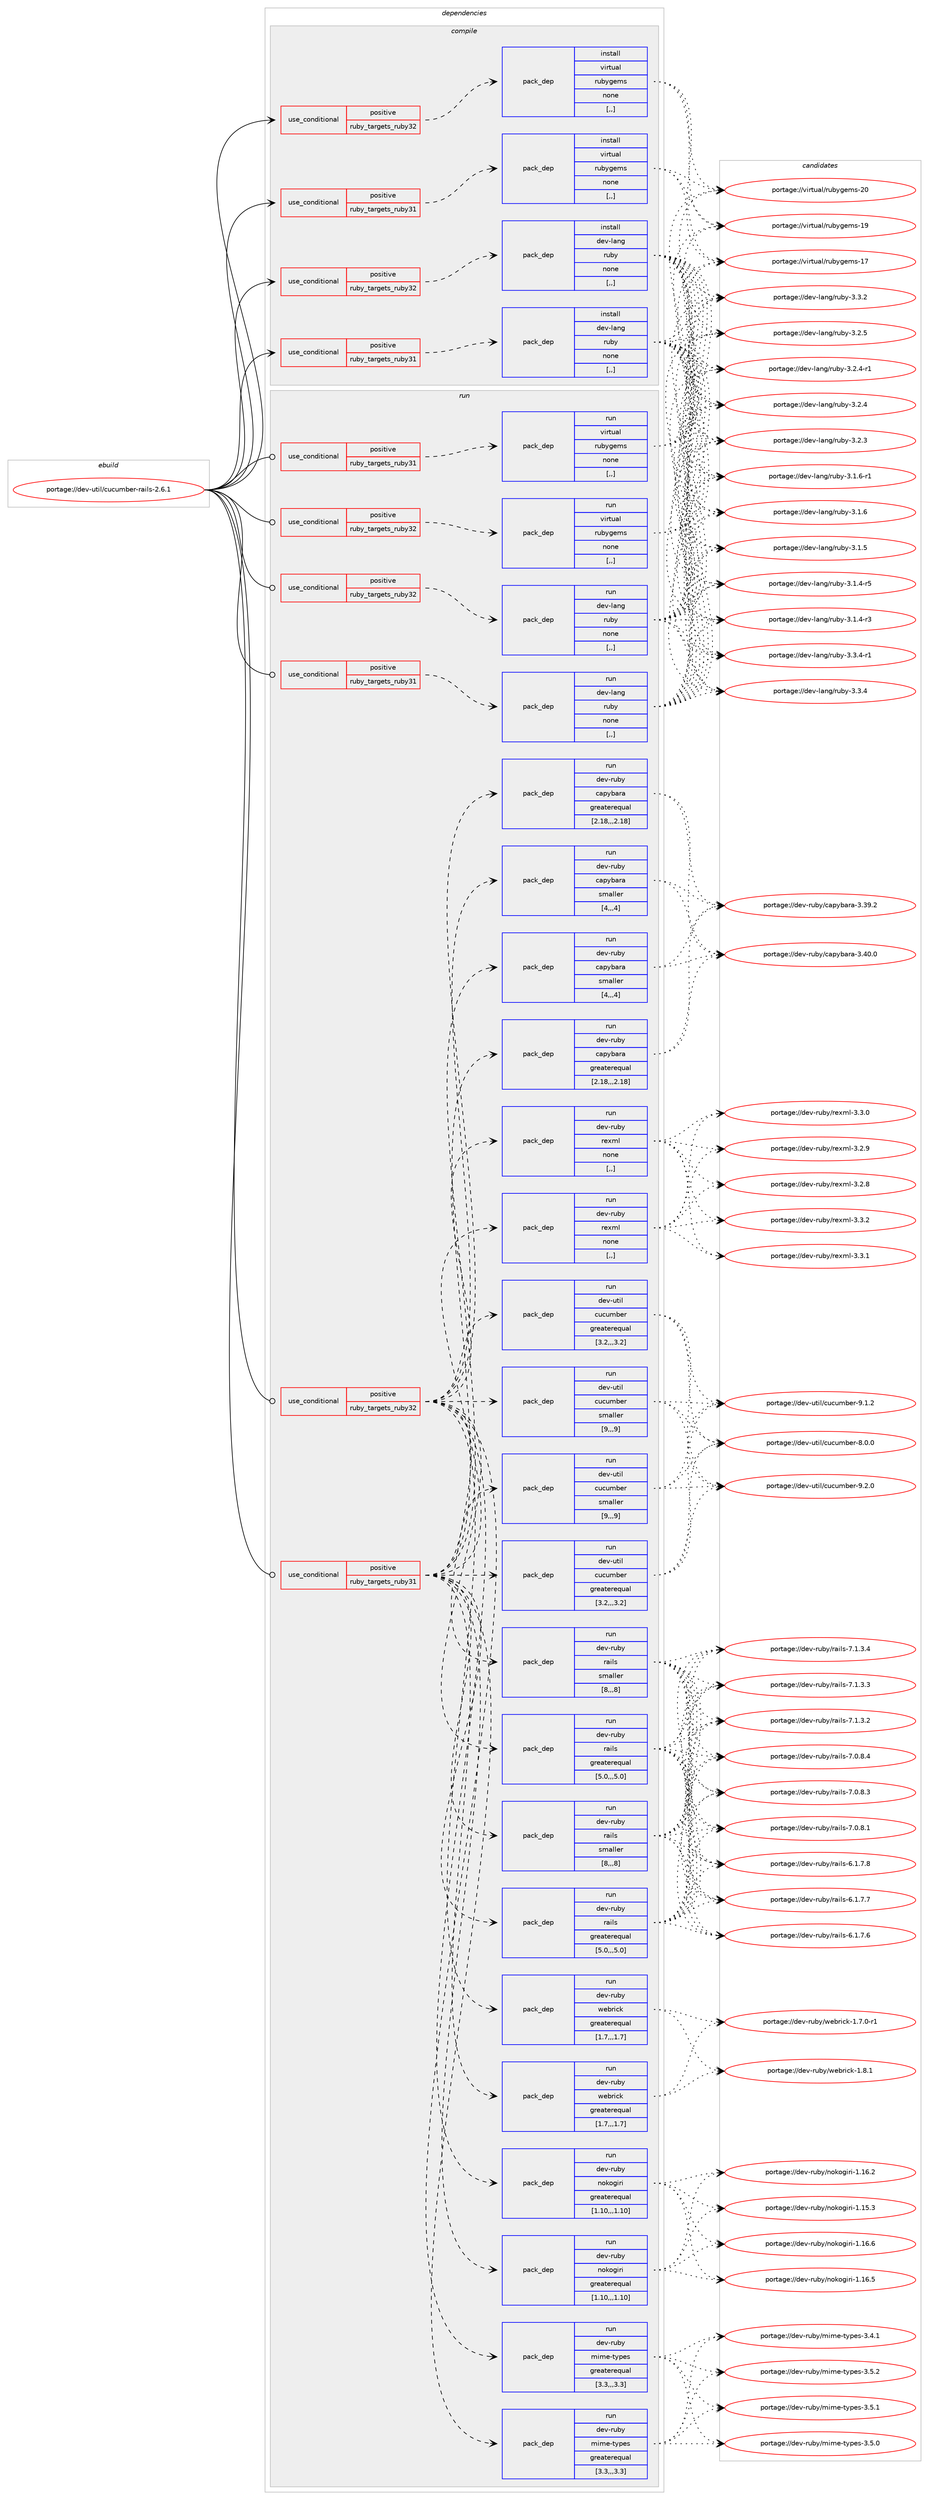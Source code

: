 digraph prolog {

# *************
# Graph options
# *************

newrank=true;
concentrate=true;
compound=true;
graph [rankdir=LR,fontname=Helvetica,fontsize=10,ranksep=1.5];#, ranksep=2.5, nodesep=0.2];
edge  [arrowhead=vee];
node  [fontname=Helvetica,fontsize=10];

# **********
# The ebuild
# **********

subgraph cluster_leftcol {
color=gray;
label=<<i>ebuild</i>>;
id [label="portage://dev-util/cucumber-rails-2.6.1", color=red, width=4, href="../dev-util/cucumber-rails-2.6.1.svg"];
}

# ****************
# The dependencies
# ****************

subgraph cluster_midcol {
color=gray;
label=<<i>dependencies</i>>;
subgraph cluster_compile {
fillcolor="#eeeeee";
style=filled;
label=<<i>compile</i>>;
subgraph cond60062 {
dependency213295 [label=<<TABLE BORDER="0" CELLBORDER="1" CELLSPACING="0" CELLPADDING="4"><TR><TD ROWSPAN="3" CELLPADDING="10">use_conditional</TD></TR><TR><TD>positive</TD></TR><TR><TD>ruby_targets_ruby31</TD></TR></TABLE>>, shape=none, color=red];
subgraph pack151834 {
dependency213296 [label=<<TABLE BORDER="0" CELLBORDER="1" CELLSPACING="0" CELLPADDING="4" WIDTH="220"><TR><TD ROWSPAN="6" CELLPADDING="30">pack_dep</TD></TR><TR><TD WIDTH="110">install</TD></TR><TR><TD>dev-lang</TD></TR><TR><TD>ruby</TD></TR><TR><TD>none</TD></TR><TR><TD>[,,]</TD></TR></TABLE>>, shape=none, color=blue];
}
dependency213295:e -> dependency213296:w [weight=20,style="dashed",arrowhead="vee"];
}
id:e -> dependency213295:w [weight=20,style="solid",arrowhead="vee"];
subgraph cond60063 {
dependency213297 [label=<<TABLE BORDER="0" CELLBORDER="1" CELLSPACING="0" CELLPADDING="4"><TR><TD ROWSPAN="3" CELLPADDING="10">use_conditional</TD></TR><TR><TD>positive</TD></TR><TR><TD>ruby_targets_ruby31</TD></TR></TABLE>>, shape=none, color=red];
subgraph pack151835 {
dependency213298 [label=<<TABLE BORDER="0" CELLBORDER="1" CELLSPACING="0" CELLPADDING="4" WIDTH="220"><TR><TD ROWSPAN="6" CELLPADDING="30">pack_dep</TD></TR><TR><TD WIDTH="110">install</TD></TR><TR><TD>virtual</TD></TR><TR><TD>rubygems</TD></TR><TR><TD>none</TD></TR><TR><TD>[,,]</TD></TR></TABLE>>, shape=none, color=blue];
}
dependency213297:e -> dependency213298:w [weight=20,style="dashed",arrowhead="vee"];
}
id:e -> dependency213297:w [weight=20,style="solid",arrowhead="vee"];
subgraph cond60064 {
dependency213299 [label=<<TABLE BORDER="0" CELLBORDER="1" CELLSPACING="0" CELLPADDING="4"><TR><TD ROWSPAN="3" CELLPADDING="10">use_conditional</TD></TR><TR><TD>positive</TD></TR><TR><TD>ruby_targets_ruby32</TD></TR></TABLE>>, shape=none, color=red];
subgraph pack151836 {
dependency213300 [label=<<TABLE BORDER="0" CELLBORDER="1" CELLSPACING="0" CELLPADDING="4" WIDTH="220"><TR><TD ROWSPAN="6" CELLPADDING="30">pack_dep</TD></TR><TR><TD WIDTH="110">install</TD></TR><TR><TD>dev-lang</TD></TR><TR><TD>ruby</TD></TR><TR><TD>none</TD></TR><TR><TD>[,,]</TD></TR></TABLE>>, shape=none, color=blue];
}
dependency213299:e -> dependency213300:w [weight=20,style="dashed",arrowhead="vee"];
}
id:e -> dependency213299:w [weight=20,style="solid",arrowhead="vee"];
subgraph cond60065 {
dependency213301 [label=<<TABLE BORDER="0" CELLBORDER="1" CELLSPACING="0" CELLPADDING="4"><TR><TD ROWSPAN="3" CELLPADDING="10">use_conditional</TD></TR><TR><TD>positive</TD></TR><TR><TD>ruby_targets_ruby32</TD></TR></TABLE>>, shape=none, color=red];
subgraph pack151837 {
dependency213302 [label=<<TABLE BORDER="0" CELLBORDER="1" CELLSPACING="0" CELLPADDING="4" WIDTH="220"><TR><TD ROWSPAN="6" CELLPADDING="30">pack_dep</TD></TR><TR><TD WIDTH="110">install</TD></TR><TR><TD>virtual</TD></TR><TR><TD>rubygems</TD></TR><TR><TD>none</TD></TR><TR><TD>[,,]</TD></TR></TABLE>>, shape=none, color=blue];
}
dependency213301:e -> dependency213302:w [weight=20,style="dashed",arrowhead="vee"];
}
id:e -> dependency213301:w [weight=20,style="solid",arrowhead="vee"];
}
subgraph cluster_compileandrun {
fillcolor="#eeeeee";
style=filled;
label=<<i>compile and run</i>>;
}
subgraph cluster_run {
fillcolor="#eeeeee";
style=filled;
label=<<i>run</i>>;
subgraph cond60066 {
dependency213303 [label=<<TABLE BORDER="0" CELLBORDER="1" CELLSPACING="0" CELLPADDING="4"><TR><TD ROWSPAN="3" CELLPADDING="10">use_conditional</TD></TR><TR><TD>positive</TD></TR><TR><TD>ruby_targets_ruby31</TD></TR></TABLE>>, shape=none, color=red];
subgraph pack151838 {
dependency213304 [label=<<TABLE BORDER="0" CELLBORDER="1" CELLSPACING="0" CELLPADDING="4" WIDTH="220"><TR><TD ROWSPAN="6" CELLPADDING="30">pack_dep</TD></TR><TR><TD WIDTH="110">run</TD></TR><TR><TD>dev-lang</TD></TR><TR><TD>ruby</TD></TR><TR><TD>none</TD></TR><TR><TD>[,,]</TD></TR></TABLE>>, shape=none, color=blue];
}
dependency213303:e -> dependency213304:w [weight=20,style="dashed",arrowhead="vee"];
}
id:e -> dependency213303:w [weight=20,style="solid",arrowhead="odot"];
subgraph cond60067 {
dependency213305 [label=<<TABLE BORDER="0" CELLBORDER="1" CELLSPACING="0" CELLPADDING="4"><TR><TD ROWSPAN="3" CELLPADDING="10">use_conditional</TD></TR><TR><TD>positive</TD></TR><TR><TD>ruby_targets_ruby31</TD></TR></TABLE>>, shape=none, color=red];
subgraph pack151839 {
dependency213306 [label=<<TABLE BORDER="0" CELLBORDER="1" CELLSPACING="0" CELLPADDING="4" WIDTH="220"><TR><TD ROWSPAN="6" CELLPADDING="30">pack_dep</TD></TR><TR><TD WIDTH="110">run</TD></TR><TR><TD>dev-ruby</TD></TR><TR><TD>capybara</TD></TR><TR><TD>greaterequal</TD></TR><TR><TD>[2.18,,,2.18]</TD></TR></TABLE>>, shape=none, color=blue];
}
dependency213305:e -> dependency213306:w [weight=20,style="dashed",arrowhead="vee"];
subgraph pack151840 {
dependency213307 [label=<<TABLE BORDER="0" CELLBORDER="1" CELLSPACING="0" CELLPADDING="4" WIDTH="220"><TR><TD ROWSPAN="6" CELLPADDING="30">pack_dep</TD></TR><TR><TD WIDTH="110">run</TD></TR><TR><TD>dev-ruby</TD></TR><TR><TD>capybara</TD></TR><TR><TD>smaller</TD></TR><TR><TD>[4,,,4]</TD></TR></TABLE>>, shape=none, color=blue];
}
dependency213305:e -> dependency213307:w [weight=20,style="dashed",arrowhead="vee"];
subgraph pack151841 {
dependency213308 [label=<<TABLE BORDER="0" CELLBORDER="1" CELLSPACING="0" CELLPADDING="4" WIDTH="220"><TR><TD ROWSPAN="6" CELLPADDING="30">pack_dep</TD></TR><TR><TD WIDTH="110">run</TD></TR><TR><TD>dev-util</TD></TR><TR><TD>cucumber</TD></TR><TR><TD>greaterequal</TD></TR><TR><TD>[3.2,,,3.2]</TD></TR></TABLE>>, shape=none, color=blue];
}
dependency213305:e -> dependency213308:w [weight=20,style="dashed",arrowhead="vee"];
subgraph pack151842 {
dependency213309 [label=<<TABLE BORDER="0" CELLBORDER="1" CELLSPACING="0" CELLPADDING="4" WIDTH="220"><TR><TD ROWSPAN="6" CELLPADDING="30">pack_dep</TD></TR><TR><TD WIDTH="110">run</TD></TR><TR><TD>dev-util</TD></TR><TR><TD>cucumber</TD></TR><TR><TD>smaller</TD></TR><TR><TD>[9,,,9]</TD></TR></TABLE>>, shape=none, color=blue];
}
dependency213305:e -> dependency213309:w [weight=20,style="dashed",arrowhead="vee"];
subgraph pack151843 {
dependency213310 [label=<<TABLE BORDER="0" CELLBORDER="1" CELLSPACING="0" CELLPADDING="4" WIDTH="220"><TR><TD ROWSPAN="6" CELLPADDING="30">pack_dep</TD></TR><TR><TD WIDTH="110">run</TD></TR><TR><TD>dev-ruby</TD></TR><TR><TD>mime-types</TD></TR><TR><TD>greaterequal</TD></TR><TR><TD>[3.3,,,3.3]</TD></TR></TABLE>>, shape=none, color=blue];
}
dependency213305:e -> dependency213310:w [weight=20,style="dashed",arrowhead="vee"];
subgraph pack151844 {
dependency213311 [label=<<TABLE BORDER="0" CELLBORDER="1" CELLSPACING="0" CELLPADDING="4" WIDTH="220"><TR><TD ROWSPAN="6" CELLPADDING="30">pack_dep</TD></TR><TR><TD WIDTH="110">run</TD></TR><TR><TD>dev-ruby</TD></TR><TR><TD>nokogiri</TD></TR><TR><TD>greaterequal</TD></TR><TR><TD>[1.10,,,1.10]</TD></TR></TABLE>>, shape=none, color=blue];
}
dependency213305:e -> dependency213311:w [weight=20,style="dashed",arrowhead="vee"];
subgraph pack151845 {
dependency213312 [label=<<TABLE BORDER="0" CELLBORDER="1" CELLSPACING="0" CELLPADDING="4" WIDTH="220"><TR><TD ROWSPAN="6" CELLPADDING="30">pack_dep</TD></TR><TR><TD WIDTH="110">run</TD></TR><TR><TD>dev-ruby</TD></TR><TR><TD>rails</TD></TR><TR><TD>greaterequal</TD></TR><TR><TD>[5.0,,,5.0]</TD></TR></TABLE>>, shape=none, color=blue];
}
dependency213305:e -> dependency213312:w [weight=20,style="dashed",arrowhead="vee"];
subgraph pack151846 {
dependency213313 [label=<<TABLE BORDER="0" CELLBORDER="1" CELLSPACING="0" CELLPADDING="4" WIDTH="220"><TR><TD ROWSPAN="6" CELLPADDING="30">pack_dep</TD></TR><TR><TD WIDTH="110">run</TD></TR><TR><TD>dev-ruby</TD></TR><TR><TD>rails</TD></TR><TR><TD>smaller</TD></TR><TR><TD>[8,,,8]</TD></TR></TABLE>>, shape=none, color=blue];
}
dependency213305:e -> dependency213313:w [weight=20,style="dashed",arrowhead="vee"];
subgraph pack151847 {
dependency213314 [label=<<TABLE BORDER="0" CELLBORDER="1" CELLSPACING="0" CELLPADDING="4" WIDTH="220"><TR><TD ROWSPAN="6" CELLPADDING="30">pack_dep</TD></TR><TR><TD WIDTH="110">run</TD></TR><TR><TD>dev-ruby</TD></TR><TR><TD>rexml</TD></TR><TR><TD>none</TD></TR><TR><TD>[,,]</TD></TR></TABLE>>, shape=none, color=blue];
}
dependency213305:e -> dependency213314:w [weight=20,style="dashed",arrowhead="vee"];
subgraph pack151848 {
dependency213315 [label=<<TABLE BORDER="0" CELLBORDER="1" CELLSPACING="0" CELLPADDING="4" WIDTH="220"><TR><TD ROWSPAN="6" CELLPADDING="30">pack_dep</TD></TR><TR><TD WIDTH="110">run</TD></TR><TR><TD>dev-ruby</TD></TR><TR><TD>webrick</TD></TR><TR><TD>greaterequal</TD></TR><TR><TD>[1.7,,,1.7]</TD></TR></TABLE>>, shape=none, color=blue];
}
dependency213305:e -> dependency213315:w [weight=20,style="dashed",arrowhead="vee"];
}
id:e -> dependency213305:w [weight=20,style="solid",arrowhead="odot"];
subgraph cond60068 {
dependency213316 [label=<<TABLE BORDER="0" CELLBORDER="1" CELLSPACING="0" CELLPADDING="4"><TR><TD ROWSPAN="3" CELLPADDING="10">use_conditional</TD></TR><TR><TD>positive</TD></TR><TR><TD>ruby_targets_ruby31</TD></TR></TABLE>>, shape=none, color=red];
subgraph pack151849 {
dependency213317 [label=<<TABLE BORDER="0" CELLBORDER="1" CELLSPACING="0" CELLPADDING="4" WIDTH="220"><TR><TD ROWSPAN="6" CELLPADDING="30">pack_dep</TD></TR><TR><TD WIDTH="110">run</TD></TR><TR><TD>virtual</TD></TR><TR><TD>rubygems</TD></TR><TR><TD>none</TD></TR><TR><TD>[,,]</TD></TR></TABLE>>, shape=none, color=blue];
}
dependency213316:e -> dependency213317:w [weight=20,style="dashed",arrowhead="vee"];
}
id:e -> dependency213316:w [weight=20,style="solid",arrowhead="odot"];
subgraph cond60069 {
dependency213318 [label=<<TABLE BORDER="0" CELLBORDER="1" CELLSPACING="0" CELLPADDING="4"><TR><TD ROWSPAN="3" CELLPADDING="10">use_conditional</TD></TR><TR><TD>positive</TD></TR><TR><TD>ruby_targets_ruby32</TD></TR></TABLE>>, shape=none, color=red];
subgraph pack151850 {
dependency213319 [label=<<TABLE BORDER="0" CELLBORDER="1" CELLSPACING="0" CELLPADDING="4" WIDTH="220"><TR><TD ROWSPAN="6" CELLPADDING="30">pack_dep</TD></TR><TR><TD WIDTH="110">run</TD></TR><TR><TD>dev-lang</TD></TR><TR><TD>ruby</TD></TR><TR><TD>none</TD></TR><TR><TD>[,,]</TD></TR></TABLE>>, shape=none, color=blue];
}
dependency213318:e -> dependency213319:w [weight=20,style="dashed",arrowhead="vee"];
}
id:e -> dependency213318:w [weight=20,style="solid",arrowhead="odot"];
subgraph cond60070 {
dependency213320 [label=<<TABLE BORDER="0" CELLBORDER="1" CELLSPACING="0" CELLPADDING="4"><TR><TD ROWSPAN="3" CELLPADDING="10">use_conditional</TD></TR><TR><TD>positive</TD></TR><TR><TD>ruby_targets_ruby32</TD></TR></TABLE>>, shape=none, color=red];
subgraph pack151851 {
dependency213321 [label=<<TABLE BORDER="0" CELLBORDER="1" CELLSPACING="0" CELLPADDING="4" WIDTH="220"><TR><TD ROWSPAN="6" CELLPADDING="30">pack_dep</TD></TR><TR><TD WIDTH="110">run</TD></TR><TR><TD>dev-ruby</TD></TR><TR><TD>capybara</TD></TR><TR><TD>greaterequal</TD></TR><TR><TD>[2.18,,,2.18]</TD></TR></TABLE>>, shape=none, color=blue];
}
dependency213320:e -> dependency213321:w [weight=20,style="dashed",arrowhead="vee"];
subgraph pack151852 {
dependency213322 [label=<<TABLE BORDER="0" CELLBORDER="1" CELLSPACING="0" CELLPADDING="4" WIDTH="220"><TR><TD ROWSPAN="6" CELLPADDING="30">pack_dep</TD></TR><TR><TD WIDTH="110">run</TD></TR><TR><TD>dev-ruby</TD></TR><TR><TD>capybara</TD></TR><TR><TD>smaller</TD></TR><TR><TD>[4,,,4]</TD></TR></TABLE>>, shape=none, color=blue];
}
dependency213320:e -> dependency213322:w [weight=20,style="dashed",arrowhead="vee"];
subgraph pack151853 {
dependency213323 [label=<<TABLE BORDER="0" CELLBORDER="1" CELLSPACING="0" CELLPADDING="4" WIDTH="220"><TR><TD ROWSPAN="6" CELLPADDING="30">pack_dep</TD></TR><TR><TD WIDTH="110">run</TD></TR><TR><TD>dev-util</TD></TR><TR><TD>cucumber</TD></TR><TR><TD>greaterequal</TD></TR><TR><TD>[3.2,,,3.2]</TD></TR></TABLE>>, shape=none, color=blue];
}
dependency213320:e -> dependency213323:w [weight=20,style="dashed",arrowhead="vee"];
subgraph pack151854 {
dependency213324 [label=<<TABLE BORDER="0" CELLBORDER="1" CELLSPACING="0" CELLPADDING="4" WIDTH="220"><TR><TD ROWSPAN="6" CELLPADDING="30">pack_dep</TD></TR><TR><TD WIDTH="110">run</TD></TR><TR><TD>dev-util</TD></TR><TR><TD>cucumber</TD></TR><TR><TD>smaller</TD></TR><TR><TD>[9,,,9]</TD></TR></TABLE>>, shape=none, color=blue];
}
dependency213320:e -> dependency213324:w [weight=20,style="dashed",arrowhead="vee"];
subgraph pack151855 {
dependency213325 [label=<<TABLE BORDER="0" CELLBORDER="1" CELLSPACING="0" CELLPADDING="4" WIDTH="220"><TR><TD ROWSPAN="6" CELLPADDING="30">pack_dep</TD></TR><TR><TD WIDTH="110">run</TD></TR><TR><TD>dev-ruby</TD></TR><TR><TD>mime-types</TD></TR><TR><TD>greaterequal</TD></TR><TR><TD>[3.3,,,3.3]</TD></TR></TABLE>>, shape=none, color=blue];
}
dependency213320:e -> dependency213325:w [weight=20,style="dashed",arrowhead="vee"];
subgraph pack151856 {
dependency213326 [label=<<TABLE BORDER="0" CELLBORDER="1" CELLSPACING="0" CELLPADDING="4" WIDTH="220"><TR><TD ROWSPAN="6" CELLPADDING="30">pack_dep</TD></TR><TR><TD WIDTH="110">run</TD></TR><TR><TD>dev-ruby</TD></TR><TR><TD>nokogiri</TD></TR><TR><TD>greaterequal</TD></TR><TR><TD>[1.10,,,1.10]</TD></TR></TABLE>>, shape=none, color=blue];
}
dependency213320:e -> dependency213326:w [weight=20,style="dashed",arrowhead="vee"];
subgraph pack151857 {
dependency213327 [label=<<TABLE BORDER="0" CELLBORDER="1" CELLSPACING="0" CELLPADDING="4" WIDTH="220"><TR><TD ROWSPAN="6" CELLPADDING="30">pack_dep</TD></TR><TR><TD WIDTH="110">run</TD></TR><TR><TD>dev-ruby</TD></TR><TR><TD>rails</TD></TR><TR><TD>greaterequal</TD></TR><TR><TD>[5.0,,,5.0]</TD></TR></TABLE>>, shape=none, color=blue];
}
dependency213320:e -> dependency213327:w [weight=20,style="dashed",arrowhead="vee"];
subgraph pack151858 {
dependency213328 [label=<<TABLE BORDER="0" CELLBORDER="1" CELLSPACING="0" CELLPADDING="4" WIDTH="220"><TR><TD ROWSPAN="6" CELLPADDING="30">pack_dep</TD></TR><TR><TD WIDTH="110">run</TD></TR><TR><TD>dev-ruby</TD></TR><TR><TD>rails</TD></TR><TR><TD>smaller</TD></TR><TR><TD>[8,,,8]</TD></TR></TABLE>>, shape=none, color=blue];
}
dependency213320:e -> dependency213328:w [weight=20,style="dashed",arrowhead="vee"];
subgraph pack151859 {
dependency213329 [label=<<TABLE BORDER="0" CELLBORDER="1" CELLSPACING="0" CELLPADDING="4" WIDTH="220"><TR><TD ROWSPAN="6" CELLPADDING="30">pack_dep</TD></TR><TR><TD WIDTH="110">run</TD></TR><TR><TD>dev-ruby</TD></TR><TR><TD>rexml</TD></TR><TR><TD>none</TD></TR><TR><TD>[,,]</TD></TR></TABLE>>, shape=none, color=blue];
}
dependency213320:e -> dependency213329:w [weight=20,style="dashed",arrowhead="vee"];
subgraph pack151860 {
dependency213330 [label=<<TABLE BORDER="0" CELLBORDER="1" CELLSPACING="0" CELLPADDING="4" WIDTH="220"><TR><TD ROWSPAN="6" CELLPADDING="30">pack_dep</TD></TR><TR><TD WIDTH="110">run</TD></TR><TR><TD>dev-ruby</TD></TR><TR><TD>webrick</TD></TR><TR><TD>greaterequal</TD></TR><TR><TD>[1.7,,,1.7]</TD></TR></TABLE>>, shape=none, color=blue];
}
dependency213320:e -> dependency213330:w [weight=20,style="dashed",arrowhead="vee"];
}
id:e -> dependency213320:w [weight=20,style="solid",arrowhead="odot"];
subgraph cond60071 {
dependency213331 [label=<<TABLE BORDER="0" CELLBORDER="1" CELLSPACING="0" CELLPADDING="4"><TR><TD ROWSPAN="3" CELLPADDING="10">use_conditional</TD></TR><TR><TD>positive</TD></TR><TR><TD>ruby_targets_ruby32</TD></TR></TABLE>>, shape=none, color=red];
subgraph pack151861 {
dependency213332 [label=<<TABLE BORDER="0" CELLBORDER="1" CELLSPACING="0" CELLPADDING="4" WIDTH="220"><TR><TD ROWSPAN="6" CELLPADDING="30">pack_dep</TD></TR><TR><TD WIDTH="110">run</TD></TR><TR><TD>virtual</TD></TR><TR><TD>rubygems</TD></TR><TR><TD>none</TD></TR><TR><TD>[,,]</TD></TR></TABLE>>, shape=none, color=blue];
}
dependency213331:e -> dependency213332:w [weight=20,style="dashed",arrowhead="vee"];
}
id:e -> dependency213331:w [weight=20,style="solid",arrowhead="odot"];
}
}

# **************
# The candidates
# **************

subgraph cluster_choices {
rank=same;
color=gray;
label=<<i>candidates</i>>;

subgraph choice151834 {
color=black;
nodesep=1;
choice100101118451089711010347114117981214551465146524511449 [label="portage://dev-lang/ruby-3.3.4-r1", color=red, width=4,href="../dev-lang/ruby-3.3.4-r1.svg"];
choice10010111845108971101034711411798121455146514652 [label="portage://dev-lang/ruby-3.3.4", color=red, width=4,href="../dev-lang/ruby-3.3.4.svg"];
choice10010111845108971101034711411798121455146514650 [label="portage://dev-lang/ruby-3.3.2", color=red, width=4,href="../dev-lang/ruby-3.3.2.svg"];
choice10010111845108971101034711411798121455146504653 [label="portage://dev-lang/ruby-3.2.5", color=red, width=4,href="../dev-lang/ruby-3.2.5.svg"];
choice100101118451089711010347114117981214551465046524511449 [label="portage://dev-lang/ruby-3.2.4-r1", color=red, width=4,href="../dev-lang/ruby-3.2.4-r1.svg"];
choice10010111845108971101034711411798121455146504652 [label="portage://dev-lang/ruby-3.2.4", color=red, width=4,href="../dev-lang/ruby-3.2.4.svg"];
choice10010111845108971101034711411798121455146504651 [label="portage://dev-lang/ruby-3.2.3", color=red, width=4,href="../dev-lang/ruby-3.2.3.svg"];
choice100101118451089711010347114117981214551464946544511449 [label="portage://dev-lang/ruby-3.1.6-r1", color=red, width=4,href="../dev-lang/ruby-3.1.6-r1.svg"];
choice10010111845108971101034711411798121455146494654 [label="portage://dev-lang/ruby-3.1.6", color=red, width=4,href="../dev-lang/ruby-3.1.6.svg"];
choice10010111845108971101034711411798121455146494653 [label="portage://dev-lang/ruby-3.1.5", color=red, width=4,href="../dev-lang/ruby-3.1.5.svg"];
choice100101118451089711010347114117981214551464946524511453 [label="portage://dev-lang/ruby-3.1.4-r5", color=red, width=4,href="../dev-lang/ruby-3.1.4-r5.svg"];
choice100101118451089711010347114117981214551464946524511451 [label="portage://dev-lang/ruby-3.1.4-r3", color=red, width=4,href="../dev-lang/ruby-3.1.4-r3.svg"];
dependency213296:e -> choice100101118451089711010347114117981214551465146524511449:w [style=dotted,weight="100"];
dependency213296:e -> choice10010111845108971101034711411798121455146514652:w [style=dotted,weight="100"];
dependency213296:e -> choice10010111845108971101034711411798121455146514650:w [style=dotted,weight="100"];
dependency213296:e -> choice10010111845108971101034711411798121455146504653:w [style=dotted,weight="100"];
dependency213296:e -> choice100101118451089711010347114117981214551465046524511449:w [style=dotted,weight="100"];
dependency213296:e -> choice10010111845108971101034711411798121455146504652:w [style=dotted,weight="100"];
dependency213296:e -> choice10010111845108971101034711411798121455146504651:w [style=dotted,weight="100"];
dependency213296:e -> choice100101118451089711010347114117981214551464946544511449:w [style=dotted,weight="100"];
dependency213296:e -> choice10010111845108971101034711411798121455146494654:w [style=dotted,weight="100"];
dependency213296:e -> choice10010111845108971101034711411798121455146494653:w [style=dotted,weight="100"];
dependency213296:e -> choice100101118451089711010347114117981214551464946524511453:w [style=dotted,weight="100"];
dependency213296:e -> choice100101118451089711010347114117981214551464946524511451:w [style=dotted,weight="100"];
}
subgraph choice151835 {
color=black;
nodesep=1;
choice118105114116117971084711411798121103101109115455048 [label="portage://virtual/rubygems-20", color=red, width=4,href="../virtual/rubygems-20.svg"];
choice118105114116117971084711411798121103101109115454957 [label="portage://virtual/rubygems-19", color=red, width=4,href="../virtual/rubygems-19.svg"];
choice118105114116117971084711411798121103101109115454955 [label="portage://virtual/rubygems-17", color=red, width=4,href="../virtual/rubygems-17.svg"];
dependency213298:e -> choice118105114116117971084711411798121103101109115455048:w [style=dotted,weight="100"];
dependency213298:e -> choice118105114116117971084711411798121103101109115454957:w [style=dotted,weight="100"];
dependency213298:e -> choice118105114116117971084711411798121103101109115454955:w [style=dotted,weight="100"];
}
subgraph choice151836 {
color=black;
nodesep=1;
choice100101118451089711010347114117981214551465146524511449 [label="portage://dev-lang/ruby-3.3.4-r1", color=red, width=4,href="../dev-lang/ruby-3.3.4-r1.svg"];
choice10010111845108971101034711411798121455146514652 [label="portage://dev-lang/ruby-3.3.4", color=red, width=4,href="../dev-lang/ruby-3.3.4.svg"];
choice10010111845108971101034711411798121455146514650 [label="portage://dev-lang/ruby-3.3.2", color=red, width=4,href="../dev-lang/ruby-3.3.2.svg"];
choice10010111845108971101034711411798121455146504653 [label="portage://dev-lang/ruby-3.2.5", color=red, width=4,href="../dev-lang/ruby-3.2.5.svg"];
choice100101118451089711010347114117981214551465046524511449 [label="portage://dev-lang/ruby-3.2.4-r1", color=red, width=4,href="../dev-lang/ruby-3.2.4-r1.svg"];
choice10010111845108971101034711411798121455146504652 [label="portage://dev-lang/ruby-3.2.4", color=red, width=4,href="../dev-lang/ruby-3.2.4.svg"];
choice10010111845108971101034711411798121455146504651 [label="portage://dev-lang/ruby-3.2.3", color=red, width=4,href="../dev-lang/ruby-3.2.3.svg"];
choice100101118451089711010347114117981214551464946544511449 [label="portage://dev-lang/ruby-3.1.6-r1", color=red, width=4,href="../dev-lang/ruby-3.1.6-r1.svg"];
choice10010111845108971101034711411798121455146494654 [label="portage://dev-lang/ruby-3.1.6", color=red, width=4,href="../dev-lang/ruby-3.1.6.svg"];
choice10010111845108971101034711411798121455146494653 [label="portage://dev-lang/ruby-3.1.5", color=red, width=4,href="../dev-lang/ruby-3.1.5.svg"];
choice100101118451089711010347114117981214551464946524511453 [label="portage://dev-lang/ruby-3.1.4-r5", color=red, width=4,href="../dev-lang/ruby-3.1.4-r5.svg"];
choice100101118451089711010347114117981214551464946524511451 [label="portage://dev-lang/ruby-3.1.4-r3", color=red, width=4,href="../dev-lang/ruby-3.1.4-r3.svg"];
dependency213300:e -> choice100101118451089711010347114117981214551465146524511449:w [style=dotted,weight="100"];
dependency213300:e -> choice10010111845108971101034711411798121455146514652:w [style=dotted,weight="100"];
dependency213300:e -> choice10010111845108971101034711411798121455146514650:w [style=dotted,weight="100"];
dependency213300:e -> choice10010111845108971101034711411798121455146504653:w [style=dotted,weight="100"];
dependency213300:e -> choice100101118451089711010347114117981214551465046524511449:w [style=dotted,weight="100"];
dependency213300:e -> choice10010111845108971101034711411798121455146504652:w [style=dotted,weight="100"];
dependency213300:e -> choice10010111845108971101034711411798121455146504651:w [style=dotted,weight="100"];
dependency213300:e -> choice100101118451089711010347114117981214551464946544511449:w [style=dotted,weight="100"];
dependency213300:e -> choice10010111845108971101034711411798121455146494654:w [style=dotted,weight="100"];
dependency213300:e -> choice10010111845108971101034711411798121455146494653:w [style=dotted,weight="100"];
dependency213300:e -> choice100101118451089711010347114117981214551464946524511453:w [style=dotted,weight="100"];
dependency213300:e -> choice100101118451089711010347114117981214551464946524511451:w [style=dotted,weight="100"];
}
subgraph choice151837 {
color=black;
nodesep=1;
choice118105114116117971084711411798121103101109115455048 [label="portage://virtual/rubygems-20", color=red, width=4,href="../virtual/rubygems-20.svg"];
choice118105114116117971084711411798121103101109115454957 [label="portage://virtual/rubygems-19", color=red, width=4,href="../virtual/rubygems-19.svg"];
choice118105114116117971084711411798121103101109115454955 [label="portage://virtual/rubygems-17", color=red, width=4,href="../virtual/rubygems-17.svg"];
dependency213302:e -> choice118105114116117971084711411798121103101109115455048:w [style=dotted,weight="100"];
dependency213302:e -> choice118105114116117971084711411798121103101109115454957:w [style=dotted,weight="100"];
dependency213302:e -> choice118105114116117971084711411798121103101109115454955:w [style=dotted,weight="100"];
}
subgraph choice151838 {
color=black;
nodesep=1;
choice100101118451089711010347114117981214551465146524511449 [label="portage://dev-lang/ruby-3.3.4-r1", color=red, width=4,href="../dev-lang/ruby-3.3.4-r1.svg"];
choice10010111845108971101034711411798121455146514652 [label="portage://dev-lang/ruby-3.3.4", color=red, width=4,href="../dev-lang/ruby-3.3.4.svg"];
choice10010111845108971101034711411798121455146514650 [label="portage://dev-lang/ruby-3.3.2", color=red, width=4,href="../dev-lang/ruby-3.3.2.svg"];
choice10010111845108971101034711411798121455146504653 [label="portage://dev-lang/ruby-3.2.5", color=red, width=4,href="../dev-lang/ruby-3.2.5.svg"];
choice100101118451089711010347114117981214551465046524511449 [label="portage://dev-lang/ruby-3.2.4-r1", color=red, width=4,href="../dev-lang/ruby-3.2.4-r1.svg"];
choice10010111845108971101034711411798121455146504652 [label="portage://dev-lang/ruby-3.2.4", color=red, width=4,href="../dev-lang/ruby-3.2.4.svg"];
choice10010111845108971101034711411798121455146504651 [label="portage://dev-lang/ruby-3.2.3", color=red, width=4,href="../dev-lang/ruby-3.2.3.svg"];
choice100101118451089711010347114117981214551464946544511449 [label="portage://dev-lang/ruby-3.1.6-r1", color=red, width=4,href="../dev-lang/ruby-3.1.6-r1.svg"];
choice10010111845108971101034711411798121455146494654 [label="portage://dev-lang/ruby-3.1.6", color=red, width=4,href="../dev-lang/ruby-3.1.6.svg"];
choice10010111845108971101034711411798121455146494653 [label="portage://dev-lang/ruby-3.1.5", color=red, width=4,href="../dev-lang/ruby-3.1.5.svg"];
choice100101118451089711010347114117981214551464946524511453 [label="portage://dev-lang/ruby-3.1.4-r5", color=red, width=4,href="../dev-lang/ruby-3.1.4-r5.svg"];
choice100101118451089711010347114117981214551464946524511451 [label="portage://dev-lang/ruby-3.1.4-r3", color=red, width=4,href="../dev-lang/ruby-3.1.4-r3.svg"];
dependency213304:e -> choice100101118451089711010347114117981214551465146524511449:w [style=dotted,weight="100"];
dependency213304:e -> choice10010111845108971101034711411798121455146514652:w [style=dotted,weight="100"];
dependency213304:e -> choice10010111845108971101034711411798121455146514650:w [style=dotted,weight="100"];
dependency213304:e -> choice10010111845108971101034711411798121455146504653:w [style=dotted,weight="100"];
dependency213304:e -> choice100101118451089711010347114117981214551465046524511449:w [style=dotted,weight="100"];
dependency213304:e -> choice10010111845108971101034711411798121455146504652:w [style=dotted,weight="100"];
dependency213304:e -> choice10010111845108971101034711411798121455146504651:w [style=dotted,weight="100"];
dependency213304:e -> choice100101118451089711010347114117981214551464946544511449:w [style=dotted,weight="100"];
dependency213304:e -> choice10010111845108971101034711411798121455146494654:w [style=dotted,weight="100"];
dependency213304:e -> choice10010111845108971101034711411798121455146494653:w [style=dotted,weight="100"];
dependency213304:e -> choice100101118451089711010347114117981214551464946524511453:w [style=dotted,weight="100"];
dependency213304:e -> choice100101118451089711010347114117981214551464946524511451:w [style=dotted,weight="100"];
}
subgraph choice151839 {
color=black;
nodesep=1;
choice100101118451141179812147999711212198971149745514652484648 [label="portage://dev-ruby/capybara-3.40.0", color=red, width=4,href="../dev-ruby/capybara-3.40.0.svg"];
choice100101118451141179812147999711212198971149745514651574650 [label="portage://dev-ruby/capybara-3.39.2", color=red, width=4,href="../dev-ruby/capybara-3.39.2.svg"];
dependency213306:e -> choice100101118451141179812147999711212198971149745514652484648:w [style=dotted,weight="100"];
dependency213306:e -> choice100101118451141179812147999711212198971149745514651574650:w [style=dotted,weight="100"];
}
subgraph choice151840 {
color=black;
nodesep=1;
choice100101118451141179812147999711212198971149745514652484648 [label="portage://dev-ruby/capybara-3.40.0", color=red, width=4,href="../dev-ruby/capybara-3.40.0.svg"];
choice100101118451141179812147999711212198971149745514651574650 [label="portage://dev-ruby/capybara-3.39.2", color=red, width=4,href="../dev-ruby/capybara-3.39.2.svg"];
dependency213307:e -> choice100101118451141179812147999711212198971149745514652484648:w [style=dotted,weight="100"];
dependency213307:e -> choice100101118451141179812147999711212198971149745514651574650:w [style=dotted,weight="100"];
}
subgraph choice151841 {
color=black;
nodesep=1;
choice1001011184511711610510847991179911710998101114455746504648 [label="portage://dev-util/cucumber-9.2.0", color=red, width=4,href="../dev-util/cucumber-9.2.0.svg"];
choice1001011184511711610510847991179911710998101114455746494650 [label="portage://dev-util/cucumber-9.1.2", color=red, width=4,href="../dev-util/cucumber-9.1.2.svg"];
choice1001011184511711610510847991179911710998101114455646484648 [label="portage://dev-util/cucumber-8.0.0", color=red, width=4,href="../dev-util/cucumber-8.0.0.svg"];
dependency213308:e -> choice1001011184511711610510847991179911710998101114455746504648:w [style=dotted,weight="100"];
dependency213308:e -> choice1001011184511711610510847991179911710998101114455746494650:w [style=dotted,weight="100"];
dependency213308:e -> choice1001011184511711610510847991179911710998101114455646484648:w [style=dotted,weight="100"];
}
subgraph choice151842 {
color=black;
nodesep=1;
choice1001011184511711610510847991179911710998101114455746504648 [label="portage://dev-util/cucumber-9.2.0", color=red, width=4,href="../dev-util/cucumber-9.2.0.svg"];
choice1001011184511711610510847991179911710998101114455746494650 [label="portage://dev-util/cucumber-9.1.2", color=red, width=4,href="../dev-util/cucumber-9.1.2.svg"];
choice1001011184511711610510847991179911710998101114455646484648 [label="portage://dev-util/cucumber-8.0.0", color=red, width=4,href="../dev-util/cucumber-8.0.0.svg"];
dependency213309:e -> choice1001011184511711610510847991179911710998101114455746504648:w [style=dotted,weight="100"];
dependency213309:e -> choice1001011184511711610510847991179911710998101114455746494650:w [style=dotted,weight="100"];
dependency213309:e -> choice1001011184511711610510847991179911710998101114455646484648:w [style=dotted,weight="100"];
}
subgraph choice151843 {
color=black;
nodesep=1;
choice10010111845114117981214710910510910145116121112101115455146534650 [label="portage://dev-ruby/mime-types-3.5.2", color=red, width=4,href="../dev-ruby/mime-types-3.5.2.svg"];
choice10010111845114117981214710910510910145116121112101115455146534649 [label="portage://dev-ruby/mime-types-3.5.1", color=red, width=4,href="../dev-ruby/mime-types-3.5.1.svg"];
choice10010111845114117981214710910510910145116121112101115455146534648 [label="portage://dev-ruby/mime-types-3.5.0", color=red, width=4,href="../dev-ruby/mime-types-3.5.0.svg"];
choice10010111845114117981214710910510910145116121112101115455146524649 [label="portage://dev-ruby/mime-types-3.4.1", color=red, width=4,href="../dev-ruby/mime-types-3.4.1.svg"];
dependency213310:e -> choice10010111845114117981214710910510910145116121112101115455146534650:w [style=dotted,weight="100"];
dependency213310:e -> choice10010111845114117981214710910510910145116121112101115455146534649:w [style=dotted,weight="100"];
dependency213310:e -> choice10010111845114117981214710910510910145116121112101115455146534648:w [style=dotted,weight="100"];
dependency213310:e -> choice10010111845114117981214710910510910145116121112101115455146524649:w [style=dotted,weight="100"];
}
subgraph choice151844 {
color=black;
nodesep=1;
choice10010111845114117981214711011110711110310511410545494649544654 [label="portage://dev-ruby/nokogiri-1.16.6", color=red, width=4,href="../dev-ruby/nokogiri-1.16.6.svg"];
choice10010111845114117981214711011110711110310511410545494649544653 [label="portage://dev-ruby/nokogiri-1.16.5", color=red, width=4,href="../dev-ruby/nokogiri-1.16.5.svg"];
choice10010111845114117981214711011110711110310511410545494649544650 [label="portage://dev-ruby/nokogiri-1.16.2", color=red, width=4,href="../dev-ruby/nokogiri-1.16.2.svg"];
choice10010111845114117981214711011110711110310511410545494649534651 [label="portage://dev-ruby/nokogiri-1.15.3", color=red, width=4,href="../dev-ruby/nokogiri-1.15.3.svg"];
dependency213311:e -> choice10010111845114117981214711011110711110310511410545494649544654:w [style=dotted,weight="100"];
dependency213311:e -> choice10010111845114117981214711011110711110310511410545494649544653:w [style=dotted,weight="100"];
dependency213311:e -> choice10010111845114117981214711011110711110310511410545494649544650:w [style=dotted,weight="100"];
dependency213311:e -> choice10010111845114117981214711011110711110310511410545494649534651:w [style=dotted,weight="100"];
}
subgraph choice151845 {
color=black;
nodesep=1;
choice100101118451141179812147114971051081154555464946514652 [label="portage://dev-ruby/rails-7.1.3.4", color=red, width=4,href="../dev-ruby/rails-7.1.3.4.svg"];
choice100101118451141179812147114971051081154555464946514651 [label="portage://dev-ruby/rails-7.1.3.3", color=red, width=4,href="../dev-ruby/rails-7.1.3.3.svg"];
choice100101118451141179812147114971051081154555464946514650 [label="portage://dev-ruby/rails-7.1.3.2", color=red, width=4,href="../dev-ruby/rails-7.1.3.2.svg"];
choice100101118451141179812147114971051081154555464846564652 [label="portage://dev-ruby/rails-7.0.8.4", color=red, width=4,href="../dev-ruby/rails-7.0.8.4.svg"];
choice100101118451141179812147114971051081154555464846564651 [label="portage://dev-ruby/rails-7.0.8.3", color=red, width=4,href="../dev-ruby/rails-7.0.8.3.svg"];
choice100101118451141179812147114971051081154555464846564649 [label="portage://dev-ruby/rails-7.0.8.1", color=red, width=4,href="../dev-ruby/rails-7.0.8.1.svg"];
choice100101118451141179812147114971051081154554464946554656 [label="portage://dev-ruby/rails-6.1.7.8", color=red, width=4,href="../dev-ruby/rails-6.1.7.8.svg"];
choice100101118451141179812147114971051081154554464946554655 [label="portage://dev-ruby/rails-6.1.7.7", color=red, width=4,href="../dev-ruby/rails-6.1.7.7.svg"];
choice100101118451141179812147114971051081154554464946554654 [label="portage://dev-ruby/rails-6.1.7.6", color=red, width=4,href="../dev-ruby/rails-6.1.7.6.svg"];
dependency213312:e -> choice100101118451141179812147114971051081154555464946514652:w [style=dotted,weight="100"];
dependency213312:e -> choice100101118451141179812147114971051081154555464946514651:w [style=dotted,weight="100"];
dependency213312:e -> choice100101118451141179812147114971051081154555464946514650:w [style=dotted,weight="100"];
dependency213312:e -> choice100101118451141179812147114971051081154555464846564652:w [style=dotted,weight="100"];
dependency213312:e -> choice100101118451141179812147114971051081154555464846564651:w [style=dotted,weight="100"];
dependency213312:e -> choice100101118451141179812147114971051081154555464846564649:w [style=dotted,weight="100"];
dependency213312:e -> choice100101118451141179812147114971051081154554464946554656:w [style=dotted,weight="100"];
dependency213312:e -> choice100101118451141179812147114971051081154554464946554655:w [style=dotted,weight="100"];
dependency213312:e -> choice100101118451141179812147114971051081154554464946554654:w [style=dotted,weight="100"];
}
subgraph choice151846 {
color=black;
nodesep=1;
choice100101118451141179812147114971051081154555464946514652 [label="portage://dev-ruby/rails-7.1.3.4", color=red, width=4,href="../dev-ruby/rails-7.1.3.4.svg"];
choice100101118451141179812147114971051081154555464946514651 [label="portage://dev-ruby/rails-7.1.3.3", color=red, width=4,href="../dev-ruby/rails-7.1.3.3.svg"];
choice100101118451141179812147114971051081154555464946514650 [label="portage://dev-ruby/rails-7.1.3.2", color=red, width=4,href="../dev-ruby/rails-7.1.3.2.svg"];
choice100101118451141179812147114971051081154555464846564652 [label="portage://dev-ruby/rails-7.0.8.4", color=red, width=4,href="../dev-ruby/rails-7.0.8.4.svg"];
choice100101118451141179812147114971051081154555464846564651 [label="portage://dev-ruby/rails-7.0.8.3", color=red, width=4,href="../dev-ruby/rails-7.0.8.3.svg"];
choice100101118451141179812147114971051081154555464846564649 [label="portage://dev-ruby/rails-7.0.8.1", color=red, width=4,href="../dev-ruby/rails-7.0.8.1.svg"];
choice100101118451141179812147114971051081154554464946554656 [label="portage://dev-ruby/rails-6.1.7.8", color=red, width=4,href="../dev-ruby/rails-6.1.7.8.svg"];
choice100101118451141179812147114971051081154554464946554655 [label="portage://dev-ruby/rails-6.1.7.7", color=red, width=4,href="../dev-ruby/rails-6.1.7.7.svg"];
choice100101118451141179812147114971051081154554464946554654 [label="portage://dev-ruby/rails-6.1.7.6", color=red, width=4,href="../dev-ruby/rails-6.1.7.6.svg"];
dependency213313:e -> choice100101118451141179812147114971051081154555464946514652:w [style=dotted,weight="100"];
dependency213313:e -> choice100101118451141179812147114971051081154555464946514651:w [style=dotted,weight="100"];
dependency213313:e -> choice100101118451141179812147114971051081154555464946514650:w [style=dotted,weight="100"];
dependency213313:e -> choice100101118451141179812147114971051081154555464846564652:w [style=dotted,weight="100"];
dependency213313:e -> choice100101118451141179812147114971051081154555464846564651:w [style=dotted,weight="100"];
dependency213313:e -> choice100101118451141179812147114971051081154555464846564649:w [style=dotted,weight="100"];
dependency213313:e -> choice100101118451141179812147114971051081154554464946554656:w [style=dotted,weight="100"];
dependency213313:e -> choice100101118451141179812147114971051081154554464946554655:w [style=dotted,weight="100"];
dependency213313:e -> choice100101118451141179812147114971051081154554464946554654:w [style=dotted,weight="100"];
}
subgraph choice151847 {
color=black;
nodesep=1;
choice100101118451141179812147114101120109108455146514650 [label="portage://dev-ruby/rexml-3.3.2", color=red, width=4,href="../dev-ruby/rexml-3.3.2.svg"];
choice100101118451141179812147114101120109108455146514649 [label="portage://dev-ruby/rexml-3.3.1", color=red, width=4,href="../dev-ruby/rexml-3.3.1.svg"];
choice100101118451141179812147114101120109108455146514648 [label="portage://dev-ruby/rexml-3.3.0", color=red, width=4,href="../dev-ruby/rexml-3.3.0.svg"];
choice100101118451141179812147114101120109108455146504657 [label="portage://dev-ruby/rexml-3.2.9", color=red, width=4,href="../dev-ruby/rexml-3.2.9.svg"];
choice100101118451141179812147114101120109108455146504656 [label="portage://dev-ruby/rexml-3.2.8", color=red, width=4,href="../dev-ruby/rexml-3.2.8.svg"];
dependency213314:e -> choice100101118451141179812147114101120109108455146514650:w [style=dotted,weight="100"];
dependency213314:e -> choice100101118451141179812147114101120109108455146514649:w [style=dotted,weight="100"];
dependency213314:e -> choice100101118451141179812147114101120109108455146514648:w [style=dotted,weight="100"];
dependency213314:e -> choice100101118451141179812147114101120109108455146504657:w [style=dotted,weight="100"];
dependency213314:e -> choice100101118451141179812147114101120109108455146504656:w [style=dotted,weight="100"];
}
subgraph choice151848 {
color=black;
nodesep=1;
choice1001011184511411798121471191019811410599107454946564649 [label="portage://dev-ruby/webrick-1.8.1", color=red, width=4,href="../dev-ruby/webrick-1.8.1.svg"];
choice10010111845114117981214711910198114105991074549465546484511449 [label="portage://dev-ruby/webrick-1.7.0-r1", color=red, width=4,href="../dev-ruby/webrick-1.7.0-r1.svg"];
dependency213315:e -> choice1001011184511411798121471191019811410599107454946564649:w [style=dotted,weight="100"];
dependency213315:e -> choice10010111845114117981214711910198114105991074549465546484511449:w [style=dotted,weight="100"];
}
subgraph choice151849 {
color=black;
nodesep=1;
choice118105114116117971084711411798121103101109115455048 [label="portage://virtual/rubygems-20", color=red, width=4,href="../virtual/rubygems-20.svg"];
choice118105114116117971084711411798121103101109115454957 [label="portage://virtual/rubygems-19", color=red, width=4,href="../virtual/rubygems-19.svg"];
choice118105114116117971084711411798121103101109115454955 [label="portage://virtual/rubygems-17", color=red, width=4,href="../virtual/rubygems-17.svg"];
dependency213317:e -> choice118105114116117971084711411798121103101109115455048:w [style=dotted,weight="100"];
dependency213317:e -> choice118105114116117971084711411798121103101109115454957:w [style=dotted,weight="100"];
dependency213317:e -> choice118105114116117971084711411798121103101109115454955:w [style=dotted,weight="100"];
}
subgraph choice151850 {
color=black;
nodesep=1;
choice100101118451089711010347114117981214551465146524511449 [label="portage://dev-lang/ruby-3.3.4-r1", color=red, width=4,href="../dev-lang/ruby-3.3.4-r1.svg"];
choice10010111845108971101034711411798121455146514652 [label="portage://dev-lang/ruby-3.3.4", color=red, width=4,href="../dev-lang/ruby-3.3.4.svg"];
choice10010111845108971101034711411798121455146514650 [label="portage://dev-lang/ruby-3.3.2", color=red, width=4,href="../dev-lang/ruby-3.3.2.svg"];
choice10010111845108971101034711411798121455146504653 [label="portage://dev-lang/ruby-3.2.5", color=red, width=4,href="../dev-lang/ruby-3.2.5.svg"];
choice100101118451089711010347114117981214551465046524511449 [label="portage://dev-lang/ruby-3.2.4-r1", color=red, width=4,href="../dev-lang/ruby-3.2.4-r1.svg"];
choice10010111845108971101034711411798121455146504652 [label="portage://dev-lang/ruby-3.2.4", color=red, width=4,href="../dev-lang/ruby-3.2.4.svg"];
choice10010111845108971101034711411798121455146504651 [label="portage://dev-lang/ruby-3.2.3", color=red, width=4,href="../dev-lang/ruby-3.2.3.svg"];
choice100101118451089711010347114117981214551464946544511449 [label="portage://dev-lang/ruby-3.1.6-r1", color=red, width=4,href="../dev-lang/ruby-3.1.6-r1.svg"];
choice10010111845108971101034711411798121455146494654 [label="portage://dev-lang/ruby-3.1.6", color=red, width=4,href="../dev-lang/ruby-3.1.6.svg"];
choice10010111845108971101034711411798121455146494653 [label="portage://dev-lang/ruby-3.1.5", color=red, width=4,href="../dev-lang/ruby-3.1.5.svg"];
choice100101118451089711010347114117981214551464946524511453 [label="portage://dev-lang/ruby-3.1.4-r5", color=red, width=4,href="../dev-lang/ruby-3.1.4-r5.svg"];
choice100101118451089711010347114117981214551464946524511451 [label="portage://dev-lang/ruby-3.1.4-r3", color=red, width=4,href="../dev-lang/ruby-3.1.4-r3.svg"];
dependency213319:e -> choice100101118451089711010347114117981214551465146524511449:w [style=dotted,weight="100"];
dependency213319:e -> choice10010111845108971101034711411798121455146514652:w [style=dotted,weight="100"];
dependency213319:e -> choice10010111845108971101034711411798121455146514650:w [style=dotted,weight="100"];
dependency213319:e -> choice10010111845108971101034711411798121455146504653:w [style=dotted,weight="100"];
dependency213319:e -> choice100101118451089711010347114117981214551465046524511449:w [style=dotted,weight="100"];
dependency213319:e -> choice10010111845108971101034711411798121455146504652:w [style=dotted,weight="100"];
dependency213319:e -> choice10010111845108971101034711411798121455146504651:w [style=dotted,weight="100"];
dependency213319:e -> choice100101118451089711010347114117981214551464946544511449:w [style=dotted,weight="100"];
dependency213319:e -> choice10010111845108971101034711411798121455146494654:w [style=dotted,weight="100"];
dependency213319:e -> choice10010111845108971101034711411798121455146494653:w [style=dotted,weight="100"];
dependency213319:e -> choice100101118451089711010347114117981214551464946524511453:w [style=dotted,weight="100"];
dependency213319:e -> choice100101118451089711010347114117981214551464946524511451:w [style=dotted,weight="100"];
}
subgraph choice151851 {
color=black;
nodesep=1;
choice100101118451141179812147999711212198971149745514652484648 [label="portage://dev-ruby/capybara-3.40.0", color=red, width=4,href="../dev-ruby/capybara-3.40.0.svg"];
choice100101118451141179812147999711212198971149745514651574650 [label="portage://dev-ruby/capybara-3.39.2", color=red, width=4,href="../dev-ruby/capybara-3.39.2.svg"];
dependency213321:e -> choice100101118451141179812147999711212198971149745514652484648:w [style=dotted,weight="100"];
dependency213321:e -> choice100101118451141179812147999711212198971149745514651574650:w [style=dotted,weight="100"];
}
subgraph choice151852 {
color=black;
nodesep=1;
choice100101118451141179812147999711212198971149745514652484648 [label="portage://dev-ruby/capybara-3.40.0", color=red, width=4,href="../dev-ruby/capybara-3.40.0.svg"];
choice100101118451141179812147999711212198971149745514651574650 [label="portage://dev-ruby/capybara-3.39.2", color=red, width=4,href="../dev-ruby/capybara-3.39.2.svg"];
dependency213322:e -> choice100101118451141179812147999711212198971149745514652484648:w [style=dotted,weight="100"];
dependency213322:e -> choice100101118451141179812147999711212198971149745514651574650:w [style=dotted,weight="100"];
}
subgraph choice151853 {
color=black;
nodesep=1;
choice1001011184511711610510847991179911710998101114455746504648 [label="portage://dev-util/cucumber-9.2.0", color=red, width=4,href="../dev-util/cucumber-9.2.0.svg"];
choice1001011184511711610510847991179911710998101114455746494650 [label="portage://dev-util/cucumber-9.1.2", color=red, width=4,href="../dev-util/cucumber-9.1.2.svg"];
choice1001011184511711610510847991179911710998101114455646484648 [label="portage://dev-util/cucumber-8.0.0", color=red, width=4,href="../dev-util/cucumber-8.0.0.svg"];
dependency213323:e -> choice1001011184511711610510847991179911710998101114455746504648:w [style=dotted,weight="100"];
dependency213323:e -> choice1001011184511711610510847991179911710998101114455746494650:w [style=dotted,weight="100"];
dependency213323:e -> choice1001011184511711610510847991179911710998101114455646484648:w [style=dotted,weight="100"];
}
subgraph choice151854 {
color=black;
nodesep=1;
choice1001011184511711610510847991179911710998101114455746504648 [label="portage://dev-util/cucumber-9.2.0", color=red, width=4,href="../dev-util/cucumber-9.2.0.svg"];
choice1001011184511711610510847991179911710998101114455746494650 [label="portage://dev-util/cucumber-9.1.2", color=red, width=4,href="../dev-util/cucumber-9.1.2.svg"];
choice1001011184511711610510847991179911710998101114455646484648 [label="portage://dev-util/cucumber-8.0.0", color=red, width=4,href="../dev-util/cucumber-8.0.0.svg"];
dependency213324:e -> choice1001011184511711610510847991179911710998101114455746504648:w [style=dotted,weight="100"];
dependency213324:e -> choice1001011184511711610510847991179911710998101114455746494650:w [style=dotted,weight="100"];
dependency213324:e -> choice1001011184511711610510847991179911710998101114455646484648:w [style=dotted,weight="100"];
}
subgraph choice151855 {
color=black;
nodesep=1;
choice10010111845114117981214710910510910145116121112101115455146534650 [label="portage://dev-ruby/mime-types-3.5.2", color=red, width=4,href="../dev-ruby/mime-types-3.5.2.svg"];
choice10010111845114117981214710910510910145116121112101115455146534649 [label="portage://dev-ruby/mime-types-3.5.1", color=red, width=4,href="../dev-ruby/mime-types-3.5.1.svg"];
choice10010111845114117981214710910510910145116121112101115455146534648 [label="portage://dev-ruby/mime-types-3.5.0", color=red, width=4,href="../dev-ruby/mime-types-3.5.0.svg"];
choice10010111845114117981214710910510910145116121112101115455146524649 [label="portage://dev-ruby/mime-types-3.4.1", color=red, width=4,href="../dev-ruby/mime-types-3.4.1.svg"];
dependency213325:e -> choice10010111845114117981214710910510910145116121112101115455146534650:w [style=dotted,weight="100"];
dependency213325:e -> choice10010111845114117981214710910510910145116121112101115455146534649:w [style=dotted,weight="100"];
dependency213325:e -> choice10010111845114117981214710910510910145116121112101115455146534648:w [style=dotted,weight="100"];
dependency213325:e -> choice10010111845114117981214710910510910145116121112101115455146524649:w [style=dotted,weight="100"];
}
subgraph choice151856 {
color=black;
nodesep=1;
choice10010111845114117981214711011110711110310511410545494649544654 [label="portage://dev-ruby/nokogiri-1.16.6", color=red, width=4,href="../dev-ruby/nokogiri-1.16.6.svg"];
choice10010111845114117981214711011110711110310511410545494649544653 [label="portage://dev-ruby/nokogiri-1.16.5", color=red, width=4,href="../dev-ruby/nokogiri-1.16.5.svg"];
choice10010111845114117981214711011110711110310511410545494649544650 [label="portage://dev-ruby/nokogiri-1.16.2", color=red, width=4,href="../dev-ruby/nokogiri-1.16.2.svg"];
choice10010111845114117981214711011110711110310511410545494649534651 [label="portage://dev-ruby/nokogiri-1.15.3", color=red, width=4,href="../dev-ruby/nokogiri-1.15.3.svg"];
dependency213326:e -> choice10010111845114117981214711011110711110310511410545494649544654:w [style=dotted,weight="100"];
dependency213326:e -> choice10010111845114117981214711011110711110310511410545494649544653:w [style=dotted,weight="100"];
dependency213326:e -> choice10010111845114117981214711011110711110310511410545494649544650:w [style=dotted,weight="100"];
dependency213326:e -> choice10010111845114117981214711011110711110310511410545494649534651:w [style=dotted,weight="100"];
}
subgraph choice151857 {
color=black;
nodesep=1;
choice100101118451141179812147114971051081154555464946514652 [label="portage://dev-ruby/rails-7.1.3.4", color=red, width=4,href="../dev-ruby/rails-7.1.3.4.svg"];
choice100101118451141179812147114971051081154555464946514651 [label="portage://dev-ruby/rails-7.1.3.3", color=red, width=4,href="../dev-ruby/rails-7.1.3.3.svg"];
choice100101118451141179812147114971051081154555464946514650 [label="portage://dev-ruby/rails-7.1.3.2", color=red, width=4,href="../dev-ruby/rails-7.1.3.2.svg"];
choice100101118451141179812147114971051081154555464846564652 [label="portage://dev-ruby/rails-7.0.8.4", color=red, width=4,href="../dev-ruby/rails-7.0.8.4.svg"];
choice100101118451141179812147114971051081154555464846564651 [label="portage://dev-ruby/rails-7.0.8.3", color=red, width=4,href="../dev-ruby/rails-7.0.8.3.svg"];
choice100101118451141179812147114971051081154555464846564649 [label="portage://dev-ruby/rails-7.0.8.1", color=red, width=4,href="../dev-ruby/rails-7.0.8.1.svg"];
choice100101118451141179812147114971051081154554464946554656 [label="portage://dev-ruby/rails-6.1.7.8", color=red, width=4,href="../dev-ruby/rails-6.1.7.8.svg"];
choice100101118451141179812147114971051081154554464946554655 [label="portage://dev-ruby/rails-6.1.7.7", color=red, width=4,href="../dev-ruby/rails-6.1.7.7.svg"];
choice100101118451141179812147114971051081154554464946554654 [label="portage://dev-ruby/rails-6.1.7.6", color=red, width=4,href="../dev-ruby/rails-6.1.7.6.svg"];
dependency213327:e -> choice100101118451141179812147114971051081154555464946514652:w [style=dotted,weight="100"];
dependency213327:e -> choice100101118451141179812147114971051081154555464946514651:w [style=dotted,weight="100"];
dependency213327:e -> choice100101118451141179812147114971051081154555464946514650:w [style=dotted,weight="100"];
dependency213327:e -> choice100101118451141179812147114971051081154555464846564652:w [style=dotted,weight="100"];
dependency213327:e -> choice100101118451141179812147114971051081154555464846564651:w [style=dotted,weight="100"];
dependency213327:e -> choice100101118451141179812147114971051081154555464846564649:w [style=dotted,weight="100"];
dependency213327:e -> choice100101118451141179812147114971051081154554464946554656:w [style=dotted,weight="100"];
dependency213327:e -> choice100101118451141179812147114971051081154554464946554655:w [style=dotted,weight="100"];
dependency213327:e -> choice100101118451141179812147114971051081154554464946554654:w [style=dotted,weight="100"];
}
subgraph choice151858 {
color=black;
nodesep=1;
choice100101118451141179812147114971051081154555464946514652 [label="portage://dev-ruby/rails-7.1.3.4", color=red, width=4,href="../dev-ruby/rails-7.1.3.4.svg"];
choice100101118451141179812147114971051081154555464946514651 [label="portage://dev-ruby/rails-7.1.3.3", color=red, width=4,href="../dev-ruby/rails-7.1.3.3.svg"];
choice100101118451141179812147114971051081154555464946514650 [label="portage://dev-ruby/rails-7.1.3.2", color=red, width=4,href="../dev-ruby/rails-7.1.3.2.svg"];
choice100101118451141179812147114971051081154555464846564652 [label="portage://dev-ruby/rails-7.0.8.4", color=red, width=4,href="../dev-ruby/rails-7.0.8.4.svg"];
choice100101118451141179812147114971051081154555464846564651 [label="portage://dev-ruby/rails-7.0.8.3", color=red, width=4,href="../dev-ruby/rails-7.0.8.3.svg"];
choice100101118451141179812147114971051081154555464846564649 [label="portage://dev-ruby/rails-7.0.8.1", color=red, width=4,href="../dev-ruby/rails-7.0.8.1.svg"];
choice100101118451141179812147114971051081154554464946554656 [label="portage://dev-ruby/rails-6.1.7.8", color=red, width=4,href="../dev-ruby/rails-6.1.7.8.svg"];
choice100101118451141179812147114971051081154554464946554655 [label="portage://dev-ruby/rails-6.1.7.7", color=red, width=4,href="../dev-ruby/rails-6.1.7.7.svg"];
choice100101118451141179812147114971051081154554464946554654 [label="portage://dev-ruby/rails-6.1.7.6", color=red, width=4,href="../dev-ruby/rails-6.1.7.6.svg"];
dependency213328:e -> choice100101118451141179812147114971051081154555464946514652:w [style=dotted,weight="100"];
dependency213328:e -> choice100101118451141179812147114971051081154555464946514651:w [style=dotted,weight="100"];
dependency213328:e -> choice100101118451141179812147114971051081154555464946514650:w [style=dotted,weight="100"];
dependency213328:e -> choice100101118451141179812147114971051081154555464846564652:w [style=dotted,weight="100"];
dependency213328:e -> choice100101118451141179812147114971051081154555464846564651:w [style=dotted,weight="100"];
dependency213328:e -> choice100101118451141179812147114971051081154555464846564649:w [style=dotted,weight="100"];
dependency213328:e -> choice100101118451141179812147114971051081154554464946554656:w [style=dotted,weight="100"];
dependency213328:e -> choice100101118451141179812147114971051081154554464946554655:w [style=dotted,weight="100"];
dependency213328:e -> choice100101118451141179812147114971051081154554464946554654:w [style=dotted,weight="100"];
}
subgraph choice151859 {
color=black;
nodesep=1;
choice100101118451141179812147114101120109108455146514650 [label="portage://dev-ruby/rexml-3.3.2", color=red, width=4,href="../dev-ruby/rexml-3.3.2.svg"];
choice100101118451141179812147114101120109108455146514649 [label="portage://dev-ruby/rexml-3.3.1", color=red, width=4,href="../dev-ruby/rexml-3.3.1.svg"];
choice100101118451141179812147114101120109108455146514648 [label="portage://dev-ruby/rexml-3.3.0", color=red, width=4,href="../dev-ruby/rexml-3.3.0.svg"];
choice100101118451141179812147114101120109108455146504657 [label="portage://dev-ruby/rexml-3.2.9", color=red, width=4,href="../dev-ruby/rexml-3.2.9.svg"];
choice100101118451141179812147114101120109108455146504656 [label="portage://dev-ruby/rexml-3.2.8", color=red, width=4,href="../dev-ruby/rexml-3.2.8.svg"];
dependency213329:e -> choice100101118451141179812147114101120109108455146514650:w [style=dotted,weight="100"];
dependency213329:e -> choice100101118451141179812147114101120109108455146514649:w [style=dotted,weight="100"];
dependency213329:e -> choice100101118451141179812147114101120109108455146514648:w [style=dotted,weight="100"];
dependency213329:e -> choice100101118451141179812147114101120109108455146504657:w [style=dotted,weight="100"];
dependency213329:e -> choice100101118451141179812147114101120109108455146504656:w [style=dotted,weight="100"];
}
subgraph choice151860 {
color=black;
nodesep=1;
choice1001011184511411798121471191019811410599107454946564649 [label="portage://dev-ruby/webrick-1.8.1", color=red, width=4,href="../dev-ruby/webrick-1.8.1.svg"];
choice10010111845114117981214711910198114105991074549465546484511449 [label="portage://dev-ruby/webrick-1.7.0-r1", color=red, width=4,href="../dev-ruby/webrick-1.7.0-r1.svg"];
dependency213330:e -> choice1001011184511411798121471191019811410599107454946564649:w [style=dotted,weight="100"];
dependency213330:e -> choice10010111845114117981214711910198114105991074549465546484511449:w [style=dotted,weight="100"];
}
subgraph choice151861 {
color=black;
nodesep=1;
choice118105114116117971084711411798121103101109115455048 [label="portage://virtual/rubygems-20", color=red, width=4,href="../virtual/rubygems-20.svg"];
choice118105114116117971084711411798121103101109115454957 [label="portage://virtual/rubygems-19", color=red, width=4,href="../virtual/rubygems-19.svg"];
choice118105114116117971084711411798121103101109115454955 [label="portage://virtual/rubygems-17", color=red, width=4,href="../virtual/rubygems-17.svg"];
dependency213332:e -> choice118105114116117971084711411798121103101109115455048:w [style=dotted,weight="100"];
dependency213332:e -> choice118105114116117971084711411798121103101109115454957:w [style=dotted,weight="100"];
dependency213332:e -> choice118105114116117971084711411798121103101109115454955:w [style=dotted,weight="100"];
}
}

}
